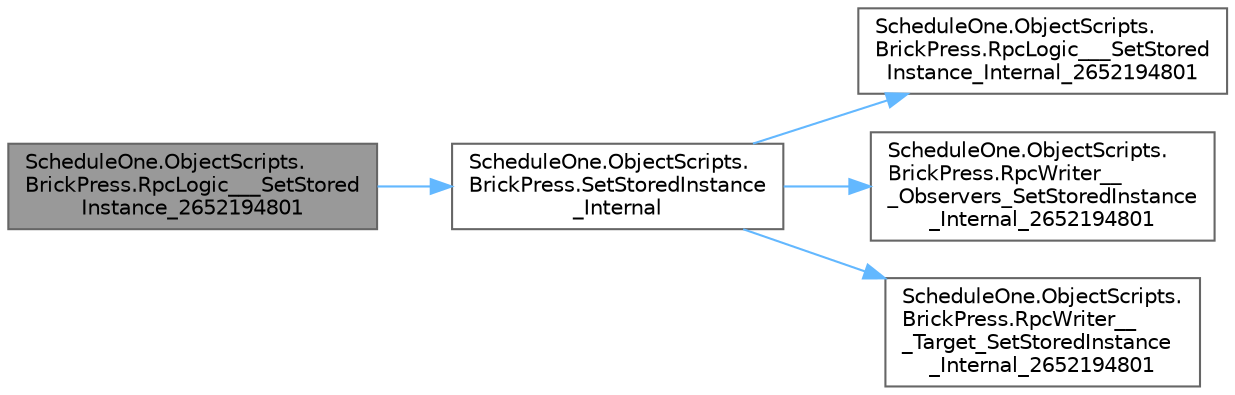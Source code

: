 digraph "ScheduleOne.ObjectScripts.BrickPress.RpcLogic___SetStoredInstance_2652194801"
{
 // LATEX_PDF_SIZE
  bgcolor="transparent";
  edge [fontname=Helvetica,fontsize=10,labelfontname=Helvetica,labelfontsize=10];
  node [fontname=Helvetica,fontsize=10,shape=box,height=0.2,width=0.4];
  rankdir="LR";
  Node1 [id="Node000001",label="ScheduleOne.ObjectScripts.\lBrickPress.RpcLogic___SetStored\lInstance_2652194801",height=0.2,width=0.4,color="gray40", fillcolor="grey60", style="filled", fontcolor="black",tooltip=" "];
  Node1 -> Node2 [id="edge1_Node000001_Node000002",color="steelblue1",style="solid",tooltip=" "];
  Node2 [id="Node000002",label="ScheduleOne.ObjectScripts.\lBrickPress.SetStoredInstance\l_Internal",height=0.2,width=0.4,color="grey40", fillcolor="white", style="filled",URL="$class_schedule_one_1_1_object_scripts_1_1_brick_press.html#ab381c35354ba3a7cb7abbeeaedf9d0c0",tooltip=" "];
  Node2 -> Node3 [id="edge2_Node000002_Node000003",color="steelblue1",style="solid",tooltip=" "];
  Node3 [id="Node000003",label="ScheduleOne.ObjectScripts.\lBrickPress.RpcLogic___SetStored\lInstance_Internal_2652194801",height=0.2,width=0.4,color="grey40", fillcolor="white", style="filled",URL="$class_schedule_one_1_1_object_scripts_1_1_brick_press.html#a2bfeb021ac749e3b82d431a2d100216b",tooltip=" "];
  Node2 -> Node4 [id="edge3_Node000002_Node000004",color="steelblue1",style="solid",tooltip=" "];
  Node4 [id="Node000004",label="ScheduleOne.ObjectScripts.\lBrickPress.RpcWriter__\l_Observers_SetStoredInstance\l_Internal_2652194801",height=0.2,width=0.4,color="grey40", fillcolor="white", style="filled",URL="$class_schedule_one_1_1_object_scripts_1_1_brick_press.html#adee23050ec084ae3d9ea92a2723d1223",tooltip=" "];
  Node2 -> Node5 [id="edge4_Node000002_Node000005",color="steelblue1",style="solid",tooltip=" "];
  Node5 [id="Node000005",label="ScheduleOne.ObjectScripts.\lBrickPress.RpcWriter__\l_Target_SetStoredInstance\l_Internal_2652194801",height=0.2,width=0.4,color="grey40", fillcolor="white", style="filled",URL="$class_schedule_one_1_1_object_scripts_1_1_brick_press.html#a0690f6c17d99f6ad20fd0ab6023725eb",tooltip=" "];
}
